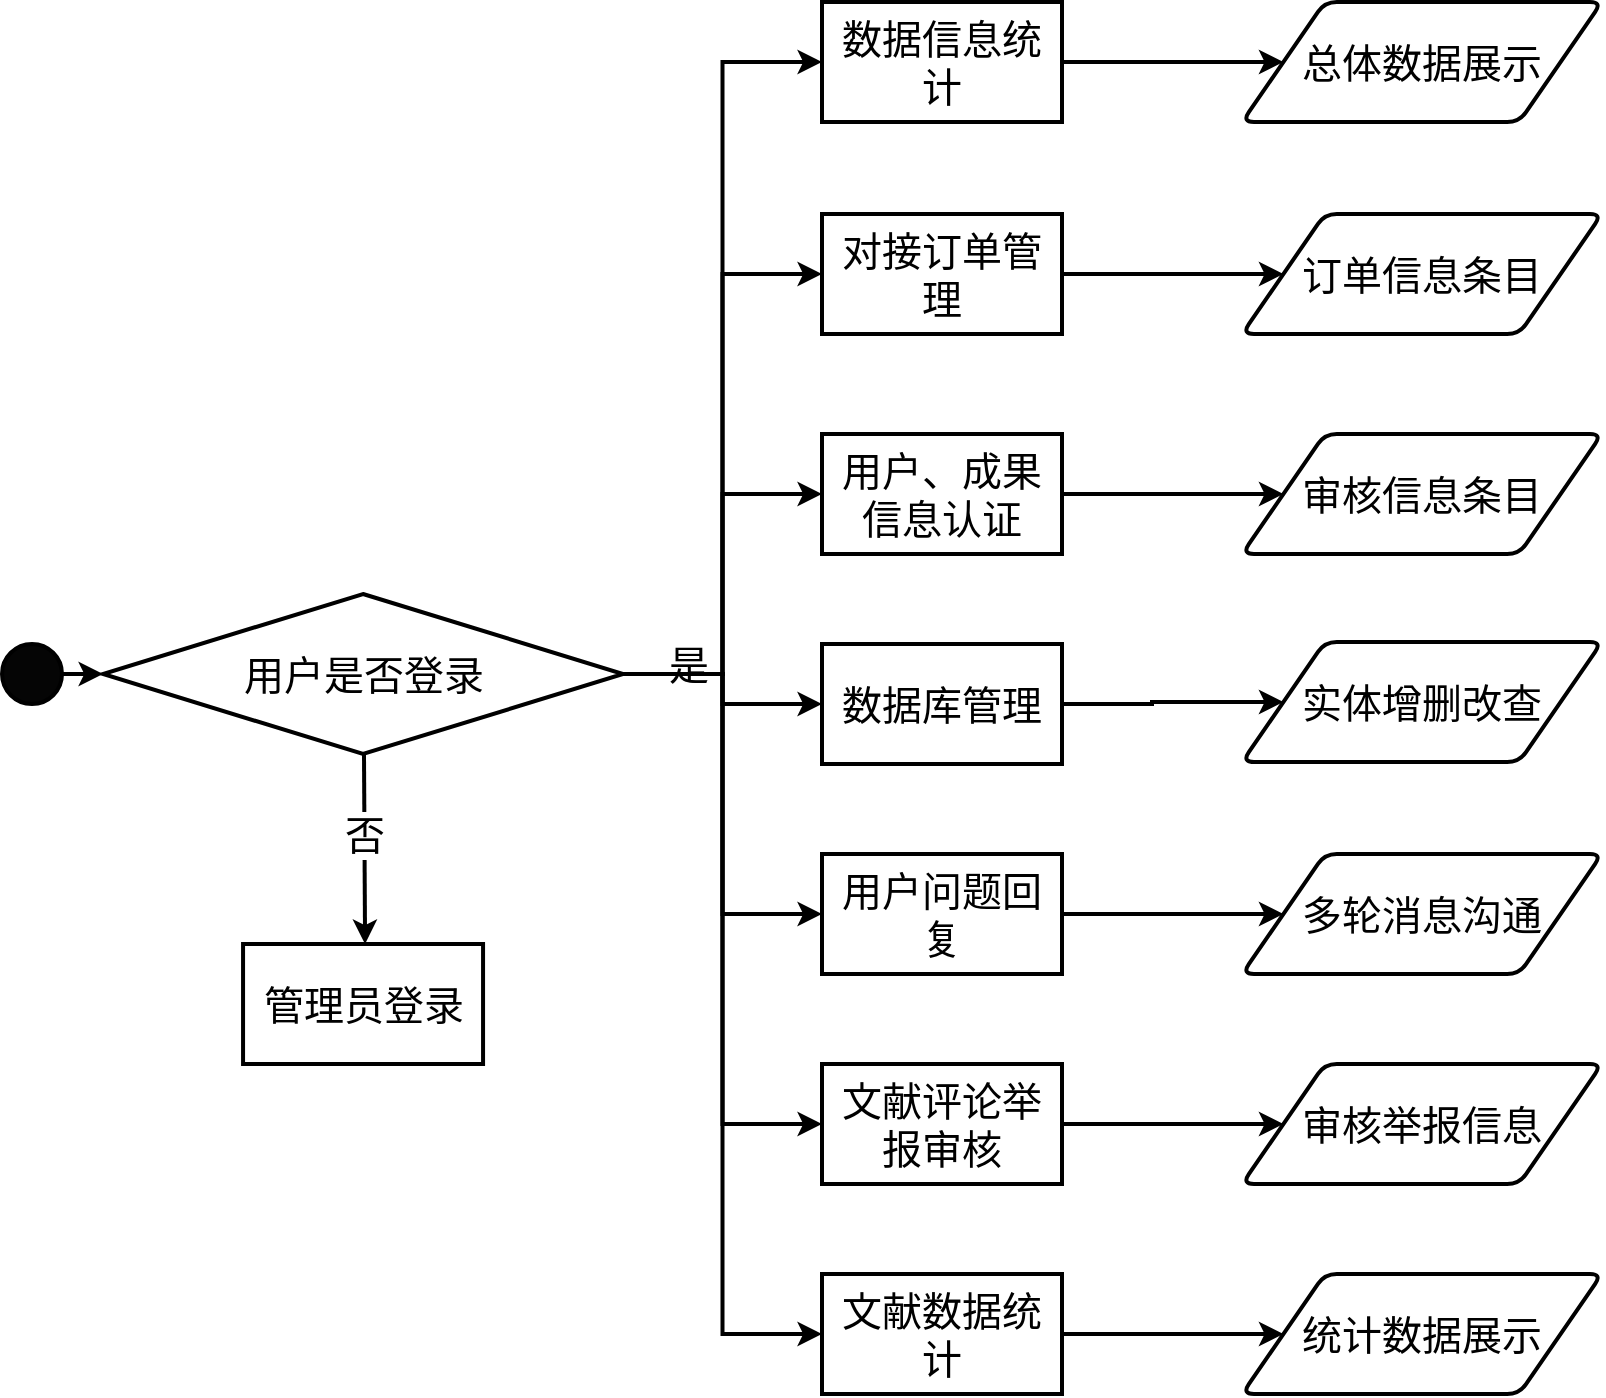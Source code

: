 <mxfile version="24.1.0" type="github">
  <diagram id="6a731a19-8d31-9384-78a2-239565b7b9f0" name="Page-1">
    <mxGraphModel dx="1183" dy="841" grid="1" gridSize="10" guides="1" tooltips="1" connect="1" arrows="1" fold="1" page="1" pageScale="1" pageWidth="1169" pageHeight="827" background="none" math="0" shadow="0">
      <root>
        <mxCell id="0" />
        <mxCell id="1" parent="0" />
        <mxCell id="N_Z27FUm-L29HuMscnK1-55" value="" style="ellipse;whiteSpace=wrap;html=1;aspect=fixed;fillColor=#050505;strokeWidth=2;spacing=2;fontSize=20;fontColor=default;labelBackgroundColor=none;horizontal=1;" vertex="1" parent="1">
          <mxGeometry x="20" y="705" width="30" height="30" as="geometry" />
        </mxCell>
        <mxCell id="N_Z27FUm-L29HuMscnK1-85" style="edgeStyle=orthogonalEdgeStyle;rounded=0;orthogonalLoop=1;jettySize=auto;html=1;exitX=1;exitY=0.5;exitDx=0;exitDy=0;entryX=0;entryY=0.5;entryDx=0;entryDy=0;fontSize=20;strokeWidth=2;" edge="1" parent="1" source="N_Z27FUm-L29HuMscnK1-57" target="N_Z27FUm-L29HuMscnK1-64">
          <mxGeometry relative="1" as="geometry" />
        </mxCell>
        <mxCell id="N_Z27FUm-L29HuMscnK1-86" style="edgeStyle=orthogonalEdgeStyle;rounded=0;orthogonalLoop=1;jettySize=auto;html=1;exitX=1;exitY=0.5;exitDx=0;exitDy=0;entryX=0;entryY=0.5;entryDx=0;entryDy=0;fontSize=20;strokeWidth=2;" edge="1" parent="1" source="N_Z27FUm-L29HuMscnK1-57" target="N_Z27FUm-L29HuMscnK1-77">
          <mxGeometry relative="1" as="geometry" />
        </mxCell>
        <mxCell id="N_Z27FUm-L29HuMscnK1-87" style="edgeStyle=orthogonalEdgeStyle;rounded=0;orthogonalLoop=1;jettySize=auto;html=1;exitX=1;exitY=0.5;exitDx=0;exitDy=0;entryX=0;entryY=0.5;entryDx=0;entryDy=0;fontSize=20;strokeWidth=2;" edge="1" parent="1" source="N_Z27FUm-L29HuMscnK1-57" target="N_Z27FUm-L29HuMscnK1-79">
          <mxGeometry relative="1" as="geometry" />
        </mxCell>
        <mxCell id="N_Z27FUm-L29HuMscnK1-88" style="edgeStyle=orthogonalEdgeStyle;rounded=0;orthogonalLoop=1;jettySize=auto;html=1;exitX=1;exitY=0.5;exitDx=0;exitDy=0;entryX=0;entryY=0.5;entryDx=0;entryDy=0;fontSize=20;strokeWidth=2;" edge="1" parent="1" source="N_Z27FUm-L29HuMscnK1-57" target="N_Z27FUm-L29HuMscnK1-68">
          <mxGeometry relative="1" as="geometry" />
        </mxCell>
        <mxCell id="N_Z27FUm-L29HuMscnK1-89" style="edgeStyle=orthogonalEdgeStyle;rounded=0;orthogonalLoop=1;jettySize=auto;html=1;exitX=1;exitY=0.5;exitDx=0;exitDy=0;entryX=0;entryY=0.5;entryDx=0;entryDy=0;fontSize=20;strokeWidth=2;" edge="1" parent="1" source="N_Z27FUm-L29HuMscnK1-57" target="N_Z27FUm-L29HuMscnK1-66">
          <mxGeometry relative="1" as="geometry" />
        </mxCell>
        <mxCell id="N_Z27FUm-L29HuMscnK1-90" value="是" style="edgeLabel;html=1;align=center;verticalAlign=middle;resizable=0;points=[];fontSize=20;" vertex="1" connectable="0" parent="N_Z27FUm-L29HuMscnK1-89">
          <mxGeometry x="-0.779" y="5" relative="1" as="geometry">
            <mxPoint x="-1" as="offset" />
          </mxGeometry>
        </mxCell>
        <mxCell id="N_Z27FUm-L29HuMscnK1-99" style="edgeStyle=orthogonalEdgeStyle;rounded=0;orthogonalLoop=1;jettySize=auto;html=1;exitX=1;exitY=0.5;exitDx=0;exitDy=0;entryX=0;entryY=0.5;entryDx=0;entryDy=0;strokeWidth=2;" edge="1" parent="1" source="N_Z27FUm-L29HuMscnK1-57" target="N_Z27FUm-L29HuMscnK1-92">
          <mxGeometry relative="1" as="geometry" />
        </mxCell>
        <mxCell id="N_Z27FUm-L29HuMscnK1-100" style="edgeStyle=orthogonalEdgeStyle;rounded=0;orthogonalLoop=1;jettySize=auto;html=1;exitX=1;exitY=0.5;exitDx=0;exitDy=0;entryX=0;entryY=0.5;entryDx=0;entryDy=0;strokeWidth=2;" edge="1" parent="1" source="N_Z27FUm-L29HuMscnK1-57" target="N_Z27FUm-L29HuMscnK1-94">
          <mxGeometry relative="1" as="geometry" />
        </mxCell>
        <mxCell id="N_Z27FUm-L29HuMscnK1-57" value="&lt;font style=&quot;font-size: 20px;&quot;&gt;用户是否登录&lt;/font&gt;" style="rhombus;whiteSpace=wrap;html=1;strokeWidth=2;spacing=2;fontSize=20;fontColor=default;labelBackgroundColor=none;horizontal=1;" vertex="1" parent="1">
          <mxGeometry x="70.53" y="680" width="260" height="80" as="geometry" />
        </mxCell>
        <mxCell id="N_Z27FUm-L29HuMscnK1-58" value="" style="group;strokeWidth=2;spacing=2;fontSize=20;fontColor=default;labelBackgroundColor=none;horizontal=1;" vertex="1" connectable="0" parent="1">
          <mxGeometry x="140.53" y="855" width="120" height="60" as="geometry" />
        </mxCell>
        <mxCell id="N_Z27FUm-L29HuMscnK1-59" value="&lt;font style=&quot;font-size: 20px;&quot;&gt;管理员登录&lt;/font&gt;" style="rounded=0;whiteSpace=wrap;html=1;strokeWidth=2;spacing=2;fontSize=20;fontColor=default;labelBackgroundColor=none;horizontal=1;" vertex="1" parent="N_Z27FUm-L29HuMscnK1-58">
          <mxGeometry width="120" height="60" as="geometry" />
        </mxCell>
        <mxCell id="N_Z27FUm-L29HuMscnK1-60" value="" style="endArrow=classic;html=1;rounded=0;entryX=0.5;entryY=0;entryDx=0;entryDy=0;strokeWidth=2;spacing=2;fontSize=20;fontColor=default;labelBackgroundColor=none;horizontal=1;" edge="1" parent="1">
          <mxGeometry width="50" height="50" relative="1" as="geometry">
            <mxPoint x="201" y="760" as="sourcePoint" />
            <mxPoint x="201.53" y="855" as="targetPoint" />
          </mxGeometry>
        </mxCell>
        <mxCell id="N_Z27FUm-L29HuMscnK1-61" value="否" style="edgeLabel;html=1;align=center;verticalAlign=middle;resizable=0;points=[];fontSize=20;" vertex="1" connectable="0" parent="N_Z27FUm-L29HuMscnK1-60">
          <mxGeometry x="-0.162" relative="1" as="geometry">
            <mxPoint as="offset" />
          </mxGeometry>
        </mxCell>
        <mxCell id="N_Z27FUm-L29HuMscnK1-62" value="" style="endArrow=classic;html=1;rounded=0;exitX=1;exitY=0.5;exitDx=0;exitDy=0;entryX=0;entryY=0.5;entryDx=0;entryDy=0;strokeWidth=2;spacing=2;fontSize=20;fontColor=default;labelBackgroundColor=none;horizontal=1;" edge="1" parent="1" source="N_Z27FUm-L29HuMscnK1-55" target="N_Z27FUm-L29HuMscnK1-57">
          <mxGeometry width="50" height="50" relative="1" as="geometry">
            <mxPoint x="340.53" y="870" as="sourcePoint" />
            <mxPoint x="390.53" y="820" as="targetPoint" />
          </mxGeometry>
        </mxCell>
        <mxCell id="N_Z27FUm-L29HuMscnK1-63" value="" style="group;strokeWidth=2;spacing=2;fontSize=20;fontColor=default;labelBackgroundColor=none;horizontal=1;" vertex="1" connectable="0" parent="1">
          <mxGeometry x="430" y="600" width="120" height="60" as="geometry" />
        </mxCell>
        <mxCell id="N_Z27FUm-L29HuMscnK1-64" value="&lt;font style=&quot;font-size: 20px;&quot;&gt;用户、成果信息认证&lt;/font&gt;" style="rounded=0;whiteSpace=wrap;html=1;strokeWidth=2;spacing=2;fontSize=20;fontColor=default;labelBackgroundColor=none;horizontal=1;" vertex="1" parent="N_Z27FUm-L29HuMscnK1-63">
          <mxGeometry width="120" height="60" as="geometry" />
        </mxCell>
        <mxCell id="N_Z27FUm-L29HuMscnK1-65" value="" style="group;strokeWidth=2;spacing=2;fontSize=20;fontColor=default;labelBackgroundColor=none;horizontal=1;" vertex="1" connectable="0" parent="1">
          <mxGeometry x="430" y="490" width="120" height="60" as="geometry" />
        </mxCell>
        <mxCell id="N_Z27FUm-L29HuMscnK1-66" value="&lt;font style=&quot;font-size: 20px;&quot;&gt;对接订单管理&lt;/font&gt;" style="rounded=0;whiteSpace=wrap;html=1;strokeWidth=2;spacing=2;fontSize=20;fontColor=default;labelBackgroundColor=none;horizontal=1;" vertex="1" parent="N_Z27FUm-L29HuMscnK1-65">
          <mxGeometry width="120" height="60" as="geometry" />
        </mxCell>
        <mxCell id="N_Z27FUm-L29HuMscnK1-67" value="" style="group;strokeWidth=2;spacing=2;fontSize=20;fontColor=default;labelBackgroundColor=none;horizontal=1;" vertex="1" connectable="0" parent="1">
          <mxGeometry x="430" y="384" width="120" height="60" as="geometry" />
        </mxCell>
        <mxCell id="N_Z27FUm-L29HuMscnK1-68" value="&lt;font style=&quot;font-size: 20px;&quot;&gt;数据信息统计&lt;/font&gt;" style="rounded=0;whiteSpace=wrap;html=1;strokeWidth=2;spacing=2;fontSize=20;fontColor=default;labelBackgroundColor=none;horizontal=1;" vertex="1" parent="N_Z27FUm-L29HuMscnK1-67">
          <mxGeometry width="120" height="60" as="geometry" />
        </mxCell>
        <mxCell id="N_Z27FUm-L29HuMscnK1-71" value="总体数据展示" style="shape=parallelogram;html=1;strokeWidth=2;perimeter=parallelogramPerimeter;whiteSpace=wrap;rounded=1;arcSize=12;size=0.23;fontSize=20;" vertex="1" parent="1">
          <mxGeometry x="640" y="384" width="180" height="60" as="geometry" />
        </mxCell>
        <mxCell id="N_Z27FUm-L29HuMscnK1-72" value="订单信息条目" style="shape=parallelogram;html=1;strokeWidth=2;perimeter=parallelogramPerimeter;whiteSpace=wrap;rounded=1;arcSize=12;size=0.23;fontSize=20;" vertex="1" parent="1">
          <mxGeometry x="640" y="490" width="180" height="60" as="geometry" />
        </mxCell>
        <mxCell id="N_Z27FUm-L29HuMscnK1-73" value="多轮消息沟通" style="shape=parallelogram;html=1;strokeWidth=2;perimeter=parallelogramPerimeter;whiteSpace=wrap;rounded=1;arcSize=12;size=0.23;fontSize=20;" vertex="1" parent="1">
          <mxGeometry x="640" y="810" width="180" height="60" as="geometry" />
        </mxCell>
        <mxCell id="N_Z27FUm-L29HuMscnK1-74" value="审核信息条目" style="shape=parallelogram;html=1;strokeWidth=2;perimeter=parallelogramPerimeter;whiteSpace=wrap;rounded=1;arcSize=12;size=0.23;fontSize=20;" vertex="1" parent="1">
          <mxGeometry x="640" y="600" width="180" height="60" as="geometry" />
        </mxCell>
        <mxCell id="N_Z27FUm-L29HuMscnK1-75" value="实体增删改查" style="shape=parallelogram;html=1;strokeWidth=2;perimeter=parallelogramPerimeter;whiteSpace=wrap;rounded=1;arcSize=12;size=0.23;fontSize=20;" vertex="1" parent="1">
          <mxGeometry x="640" y="704" width="180" height="60" as="geometry" />
        </mxCell>
        <mxCell id="N_Z27FUm-L29HuMscnK1-76" value="" style="group;strokeWidth=2;spacing=2;fontSize=20;fontColor=default;labelBackgroundColor=none;horizontal=1;" vertex="1" connectable="0" parent="1">
          <mxGeometry x="430" y="705" width="120" height="60" as="geometry" />
        </mxCell>
        <mxCell id="N_Z27FUm-L29HuMscnK1-77" value="&lt;font style=&quot;font-size: 20px;&quot;&gt;数据库管理&lt;/font&gt;" style="rounded=0;whiteSpace=wrap;html=1;strokeWidth=2;spacing=2;fontSize=20;fontColor=default;labelBackgroundColor=none;horizontal=1;" vertex="1" parent="N_Z27FUm-L29HuMscnK1-76">
          <mxGeometry width="120" height="60" as="geometry" />
        </mxCell>
        <mxCell id="N_Z27FUm-L29HuMscnK1-78" value="" style="group;strokeWidth=2;spacing=2;fontSize=20;fontColor=default;labelBackgroundColor=none;horizontal=1;" vertex="1" connectable="0" parent="1">
          <mxGeometry x="430" y="810" width="120" height="60" as="geometry" />
        </mxCell>
        <mxCell id="N_Z27FUm-L29HuMscnK1-79" value="&lt;font style=&quot;font-size: 20px;&quot;&gt;用户问题回复&lt;/font&gt;" style="rounded=0;whiteSpace=wrap;html=1;strokeWidth=2;spacing=2;fontSize=20;fontColor=default;labelBackgroundColor=none;horizontal=1;" vertex="1" parent="N_Z27FUm-L29HuMscnK1-78">
          <mxGeometry width="120" height="60" as="geometry" />
        </mxCell>
        <mxCell id="N_Z27FUm-L29HuMscnK1-80" style="edgeStyle=orthogonalEdgeStyle;rounded=0;orthogonalLoop=1;jettySize=auto;html=1;exitX=1;exitY=0.5;exitDx=0;exitDy=0;entryX=0;entryY=0.5;entryDx=0;entryDy=0;fontSize=20;strokeWidth=2;" edge="1" parent="1" source="N_Z27FUm-L29HuMscnK1-68" target="N_Z27FUm-L29HuMscnK1-71">
          <mxGeometry relative="1" as="geometry" />
        </mxCell>
        <mxCell id="N_Z27FUm-L29HuMscnK1-81" style="edgeStyle=orthogonalEdgeStyle;rounded=0;orthogonalLoop=1;jettySize=auto;html=1;exitX=1;exitY=0.5;exitDx=0;exitDy=0;entryX=0;entryY=0.5;entryDx=0;entryDy=0;fontSize=20;strokeWidth=2;" edge="1" parent="1" source="N_Z27FUm-L29HuMscnK1-66" target="N_Z27FUm-L29HuMscnK1-72">
          <mxGeometry relative="1" as="geometry" />
        </mxCell>
        <mxCell id="N_Z27FUm-L29HuMscnK1-82" style="edgeStyle=orthogonalEdgeStyle;rounded=0;orthogonalLoop=1;jettySize=auto;html=1;exitX=1;exitY=0.5;exitDx=0;exitDy=0;entryX=0;entryY=0.5;entryDx=0;entryDy=0;fontSize=20;strokeWidth=2;" edge="1" parent="1" source="N_Z27FUm-L29HuMscnK1-64" target="N_Z27FUm-L29HuMscnK1-74">
          <mxGeometry relative="1" as="geometry" />
        </mxCell>
        <mxCell id="N_Z27FUm-L29HuMscnK1-83" style="edgeStyle=orthogonalEdgeStyle;rounded=0;orthogonalLoop=1;jettySize=auto;html=1;exitX=1;exitY=0.5;exitDx=0;exitDy=0;entryX=0;entryY=0.5;entryDx=0;entryDy=0;fontSize=20;strokeWidth=2;" edge="1" parent="1" source="N_Z27FUm-L29HuMscnK1-77" target="N_Z27FUm-L29HuMscnK1-75">
          <mxGeometry relative="1" as="geometry" />
        </mxCell>
        <mxCell id="N_Z27FUm-L29HuMscnK1-84" style="edgeStyle=orthogonalEdgeStyle;rounded=0;orthogonalLoop=1;jettySize=auto;html=1;exitX=1;exitY=0.5;exitDx=0;exitDy=0;entryX=0;entryY=0.5;entryDx=0;entryDy=0;fontSize=20;strokeWidth=2;" edge="1" parent="1" source="N_Z27FUm-L29HuMscnK1-79" target="N_Z27FUm-L29HuMscnK1-73">
          <mxGeometry relative="1" as="geometry" />
        </mxCell>
        <mxCell id="N_Z27FUm-L29HuMscnK1-91" value="" style="group;strokeWidth=2;spacing=2;fontSize=20;fontColor=default;labelBackgroundColor=none;horizontal=1;" vertex="1" connectable="0" parent="1">
          <mxGeometry x="430" y="915" width="120" height="60" as="geometry" />
        </mxCell>
        <mxCell id="N_Z27FUm-L29HuMscnK1-92" value="&lt;font style=&quot;font-size: 20px;&quot;&gt;文献评论举报审核&lt;/font&gt;" style="rounded=0;whiteSpace=wrap;html=1;strokeWidth=2;spacing=2;fontSize=20;fontColor=default;labelBackgroundColor=none;horizontal=1;" vertex="1" parent="N_Z27FUm-L29HuMscnK1-91">
          <mxGeometry width="120" height="60" as="geometry" />
        </mxCell>
        <mxCell id="N_Z27FUm-L29HuMscnK1-93" value="" style="group;strokeWidth=2;spacing=2;fontSize=20;fontColor=default;labelBackgroundColor=none;horizontal=1;" vertex="1" connectable="0" parent="1">
          <mxGeometry x="430" y="1020" width="120" height="60" as="geometry" />
        </mxCell>
        <mxCell id="N_Z27FUm-L29HuMscnK1-94" value="&lt;font style=&quot;font-size: 20px;&quot;&gt;文献数据统计&lt;/font&gt;" style="rounded=0;whiteSpace=wrap;html=1;strokeWidth=2;spacing=2;fontSize=20;fontColor=default;labelBackgroundColor=none;horizontal=1;" vertex="1" parent="N_Z27FUm-L29HuMscnK1-93">
          <mxGeometry width="120" height="60" as="geometry" />
        </mxCell>
        <mxCell id="N_Z27FUm-L29HuMscnK1-95" value="统计数据展示" style="shape=parallelogram;html=1;strokeWidth=2;perimeter=parallelogramPerimeter;whiteSpace=wrap;rounded=1;arcSize=12;size=0.23;fontSize=20;" vertex="1" parent="1">
          <mxGeometry x="640" y="1020" width="180" height="60" as="geometry" />
        </mxCell>
        <mxCell id="N_Z27FUm-L29HuMscnK1-96" value="审核举报信息" style="shape=parallelogram;html=1;strokeWidth=2;perimeter=parallelogramPerimeter;whiteSpace=wrap;rounded=1;arcSize=12;size=0.23;fontSize=20;" vertex="1" parent="1">
          <mxGeometry x="640" y="915" width="180" height="60" as="geometry" />
        </mxCell>
        <mxCell id="N_Z27FUm-L29HuMscnK1-97" style="edgeStyle=orthogonalEdgeStyle;rounded=0;orthogonalLoop=1;jettySize=auto;html=1;exitX=1;exitY=0.5;exitDx=0;exitDy=0;entryX=0;entryY=0.5;entryDx=0;entryDy=0;strokeWidth=2;" edge="1" parent="1" source="N_Z27FUm-L29HuMscnK1-92" target="N_Z27FUm-L29HuMscnK1-96">
          <mxGeometry relative="1" as="geometry" />
        </mxCell>
        <mxCell id="N_Z27FUm-L29HuMscnK1-98" style="edgeStyle=orthogonalEdgeStyle;rounded=0;orthogonalLoop=1;jettySize=auto;html=1;exitX=1;exitY=0.5;exitDx=0;exitDy=0;entryX=0;entryY=0.5;entryDx=0;entryDy=0;strokeWidth=2;" edge="1" parent="1" source="N_Z27FUm-L29HuMscnK1-94" target="N_Z27FUm-L29HuMscnK1-95">
          <mxGeometry relative="1" as="geometry" />
        </mxCell>
      </root>
    </mxGraphModel>
  </diagram>
</mxfile>
